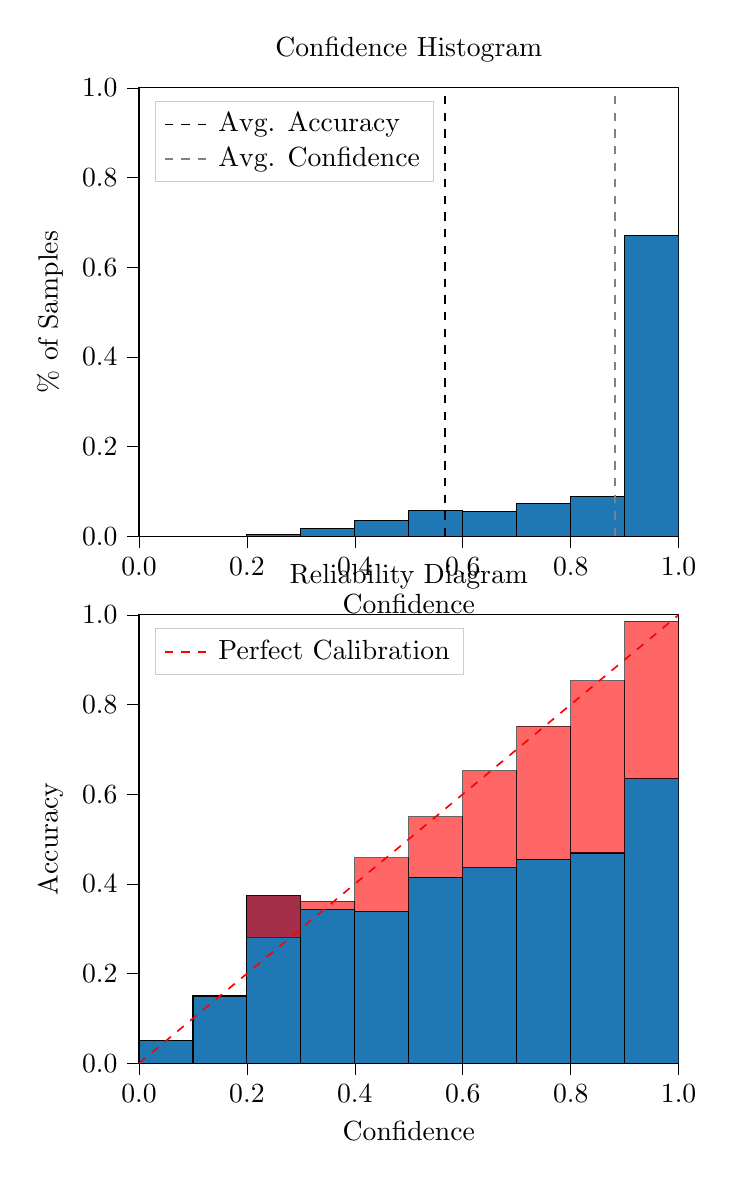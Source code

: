 % This file was created by tikzplotlib v0.9.8.
\begin{tikzpicture}

\definecolor{color0}{rgb}{0.122,0.467,0.706}

\begin{groupplot}[group style={group size=1 by 2}]
\nextgroupplot[
legend cell align={left},
legend style={
  fill opacity=0.8,
  draw opacity=1,
  text opacity=1,
  at={(0.03,0.97)},
  anchor=north west,
  draw=white!80!black
},
tick align=outside,
tick pos=left,
title={Confidence Histogram},
x grid style={white!69.02!black},
xlabel={Confidence},
xmin=0, xmax=1,
xtick style={color=black},
xtick={0,0.2,0.4,0.6,0.8,1},
xticklabels={0.0,0.2,0.4,0.6,0.8,1.0},
y grid style={white!69.02!black},
ylabel={\% of Samples},
ymin=0, ymax=1,
ytick style={color=black},
ytick={0,0.2,0.4,0.6,0.8,1},
yticklabels={0.0,0.2,0.4,0.6,0.8,1.0}
]
\draw[draw=black,fill=color0] (axis cs:-6.939e-18,0) rectangle (axis cs:0.1,0);
\draw[draw=black,fill=color0] (axis cs:0.1,0) rectangle (axis cs:0.2,0);
\draw[draw=black,fill=color0] (axis cs:0.2,0) rectangle (axis cs:0.3,0.003);
\draw[draw=black,fill=color0] (axis cs:0.3,0) rectangle (axis cs:0.4,0.017);
\draw[draw=black,fill=color0] (axis cs:0.4,0) rectangle (axis cs:0.5,0.036);
\draw[draw=black,fill=color0] (axis cs:0.5,0) rectangle (axis cs:0.6,0.057);
\draw[draw=black,fill=color0] (axis cs:0.6,0) rectangle (axis cs:0.7,0.056);
\draw[draw=black,fill=color0] (axis cs:0.7,0) rectangle (axis cs:0.8,0.072);
\draw[draw=black,fill=color0] (axis cs:0.8,0) rectangle (axis cs:0.9,0.088);
\draw[draw=black,fill=color0] (axis cs:0.9,0) rectangle (axis cs:1,0.671);
\addplot [semithick, black, dashed]
table {%
0.567 0
0.567 1
};
\addlegendentry{Avg. Accuracy}
\addplot [semithick, white!50.196!black, dashed]
table {%
0.882 0
0.882 1
};
\addlegendentry{Avg. Confidence}

\nextgroupplot[
legend cell align={left},
legend style={
  fill opacity=0.8,
  draw opacity=1,
  text opacity=1,
  at={(0.03,0.97)},
  anchor=north west,
  draw=white!80!black
},
tick align=outside,
tick pos=left,
title={Reliability Diagram},
x grid style={white!69.02!black},
xlabel={Confidence},
xmin=0, xmax=1,
xtick style={color=black},
xtick={0,0.2,0.4,0.6,0.8,1},
xticklabels={0.0,0.2,0.4,0.6,0.8,1.0},
y grid style={white!69.02!black},
ylabel={Accuracy},
ymin=0, ymax=1,
ytick style={color=black},
ytick={0,0.2,0.4,0.6,0.8,1},
yticklabels={0.0,0.2,0.4,0.6,0.8,1.0}
]
\draw[draw=black,fill=color0] (axis cs:-6.939e-18,0) rectangle (axis cs:0.1,0.05);
\draw[draw=black,fill=color0] (axis cs:0.1,0) rectangle (axis cs:0.2,0.15);
\draw[draw=black,fill=color0] (axis cs:0.2,0) rectangle (axis cs:0.3,0.375);
\draw[draw=black,fill=color0] (axis cs:0.3,0) rectangle (axis cs:0.4,0.342);
\draw[draw=black,fill=color0] (axis cs:0.4,0) rectangle (axis cs:0.5,0.339);
\draw[draw=black,fill=color0] (axis cs:0.5,0) rectangle (axis cs:0.6,0.415);
\draw[draw=black,fill=color0] (axis cs:0.6,0) rectangle (axis cs:0.7,0.436);
\draw[draw=black,fill=color0] (axis cs:0.7,0) rectangle (axis cs:0.8,0.455);
\draw[draw=black,fill=color0] (axis cs:0.8,0) rectangle (axis cs:0.9,0.469);
\draw[draw=black,fill=color0] (axis cs:0.9,0) rectangle (axis cs:1,0.635);
\draw[draw=black,fill=red,opacity=0.6] (axis cs:-6.939e-18,0.05) rectangle (axis cs:0.1,0.05);
\draw[draw=black,fill=red,opacity=0.6] (axis cs:0.1,0.15) rectangle (axis cs:0.2,0.15);
\draw[draw=black,fill=red,opacity=0.6] (axis cs:0.2,0.375) rectangle (axis cs:0.3,0.281);
\draw[draw=black,fill=red,opacity=0.6] (axis cs:0.3,0.342) rectangle (axis cs:0.4,0.361);
\draw[draw=black,fill=red,opacity=0.6] (axis cs:0.4,0.339) rectangle (axis cs:0.5,0.458);
\draw[draw=black,fill=red,opacity=0.6] (axis cs:0.5,0.415) rectangle (axis cs:0.6,0.55);
\draw[draw=black,fill=red,opacity=0.6] (axis cs:0.6,0.436) rectangle (axis cs:0.7,0.652);
\draw[draw=black,fill=red,opacity=0.6] (axis cs:0.7,0.455) rectangle (axis cs:0.8,0.752);
\draw[draw=black,fill=red,opacity=0.6] (axis cs:0.8,0.469) rectangle (axis cs:0.9,0.853);
\draw[draw=black,fill=red,opacity=0.6] (axis cs:0.9,0.635) rectangle (axis cs:1,0.986);
\addplot [semithick, red, dashed]
table {%
0 0
1 1
};
\addlegendentry{Perfect Calibration}
\end{groupplot}

\end{tikzpicture}
